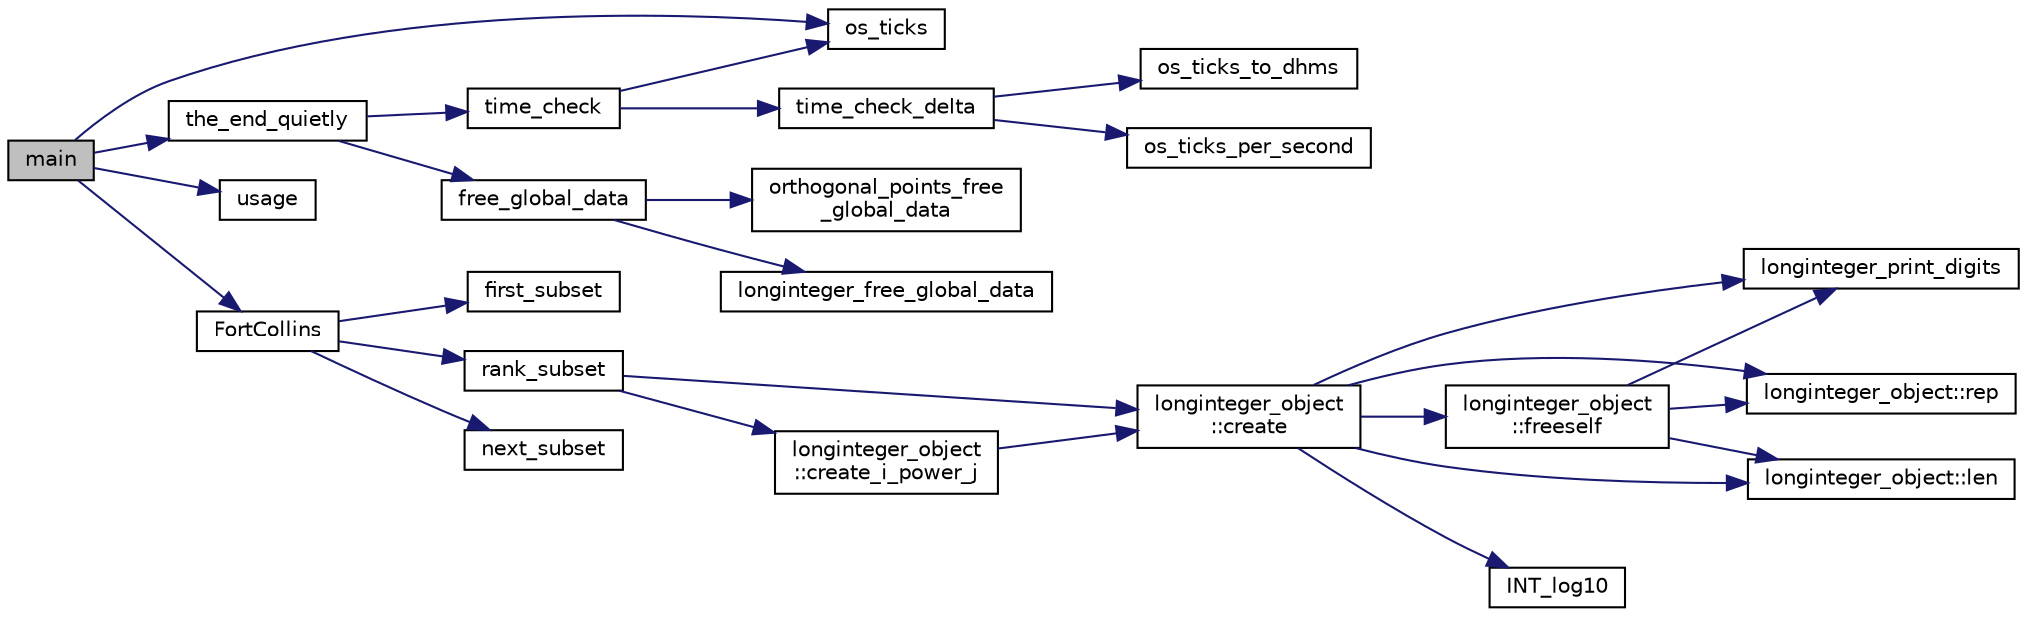 digraph "main"
{
  edge [fontname="Helvetica",fontsize="10",labelfontname="Helvetica",labelfontsize="10"];
  node [fontname="Helvetica",fontsize="10",shape=record];
  rankdir="LR";
  Node19 [label="main",height=0.2,width=0.4,color="black", fillcolor="grey75", style="filled", fontcolor="black"];
  Node19 -> Node20 [color="midnightblue",fontsize="10",style="solid",fontname="Helvetica"];
  Node20 [label="os_ticks",height=0.2,width=0.4,color="black", fillcolor="white", style="filled",URL="$d5/db4/io__and__os_8h.html#a3da6d2b09e35d569adb7101dffcb5224"];
  Node19 -> Node21 [color="midnightblue",fontsize="10",style="solid",fontname="Helvetica"];
  Node21 [label="usage",height=0.2,width=0.4,color="black", fillcolor="white", style="filled",URL="$de/d2d/graph_2graph_8_c.html#a4f6af65d82bb5ceda6c2bdbee492b8f8"];
  Node19 -> Node22 [color="midnightblue",fontsize="10",style="solid",fontname="Helvetica"];
  Node22 [label="FortCollins",height=0.2,width=0.4,color="black", fillcolor="white", style="filled",URL="$de/ded/test2_8_c.html#a538294936b938a17217afb60c01960c0"];
  Node22 -> Node23 [color="midnightblue",fontsize="10",style="solid",fontname="Helvetica"];
  Node23 [label="first_subset",height=0.2,width=0.4,color="black", fillcolor="white", style="filled",URL="$de/ded/test2_8_c.html#a838ed3c66baaa59dc15d6e38980840db"];
  Node22 -> Node24 [color="midnightblue",fontsize="10",style="solid",fontname="Helvetica"];
  Node24 [label="rank_subset",height=0.2,width=0.4,color="black", fillcolor="white", style="filled",URL="$de/ded/test2_8_c.html#abf5de6698fa2a247092d09eb65dbec60"];
  Node24 -> Node25 [color="midnightblue",fontsize="10",style="solid",fontname="Helvetica"];
  Node25 [label="longinteger_object\l::create",height=0.2,width=0.4,color="black", fillcolor="white", style="filled",URL="$dd/d7e/classlonginteger__object.html#a95d2eebc60849c3963a49298b1f498c2"];
  Node25 -> Node26 [color="midnightblue",fontsize="10",style="solid",fontname="Helvetica"];
  Node26 [label="longinteger_object\l::freeself",height=0.2,width=0.4,color="black", fillcolor="white", style="filled",URL="$dd/d7e/classlonginteger__object.html#a06450f8c4795d81da6d680830ef958a1"];
  Node26 -> Node27 [color="midnightblue",fontsize="10",style="solid",fontname="Helvetica"];
  Node27 [label="longinteger_print_digits",height=0.2,width=0.4,color="black", fillcolor="white", style="filled",URL="$de/dc5/algebra__and__number__theory_8h.html#ac2bac7b12f5b6440b8dad275cd7a157d"];
  Node26 -> Node28 [color="midnightblue",fontsize="10",style="solid",fontname="Helvetica"];
  Node28 [label="longinteger_object::rep",height=0.2,width=0.4,color="black", fillcolor="white", style="filled",URL="$dd/d7e/classlonginteger__object.html#a3ecaf12738cc721d281c416503f241e2"];
  Node26 -> Node29 [color="midnightblue",fontsize="10",style="solid",fontname="Helvetica"];
  Node29 [label="longinteger_object::len",height=0.2,width=0.4,color="black", fillcolor="white", style="filled",URL="$dd/d7e/classlonginteger__object.html#a0bfeae35be8a6fd44ed7f76413596ab1"];
  Node25 -> Node30 [color="midnightblue",fontsize="10",style="solid",fontname="Helvetica"];
  Node30 [label="INT_log10",height=0.2,width=0.4,color="black", fillcolor="white", style="filled",URL="$de/dc5/algebra__and__number__theory_8h.html#a98bc0a6c562370a355165d2538dac250"];
  Node25 -> Node27 [color="midnightblue",fontsize="10",style="solid",fontname="Helvetica"];
  Node25 -> Node28 [color="midnightblue",fontsize="10",style="solid",fontname="Helvetica"];
  Node25 -> Node29 [color="midnightblue",fontsize="10",style="solid",fontname="Helvetica"];
  Node24 -> Node31 [color="midnightblue",fontsize="10",style="solid",fontname="Helvetica"];
  Node31 [label="longinteger_object\l::create_i_power_j",height=0.2,width=0.4,color="black", fillcolor="white", style="filled",URL="$dd/d7e/classlonginteger__object.html#abd7f646a9077ab9a8c2754c221ae8e2a"];
  Node31 -> Node25 [color="midnightblue",fontsize="10",style="solid",fontname="Helvetica"];
  Node22 -> Node32 [color="midnightblue",fontsize="10",style="solid",fontname="Helvetica"];
  Node32 [label="next_subset",height=0.2,width=0.4,color="black", fillcolor="white", style="filled",URL="$de/ded/test2_8_c.html#a24bf1c11cd115912ff0cd4efc8170025"];
  Node19 -> Node33 [color="midnightblue",fontsize="10",style="solid",fontname="Helvetica"];
  Node33 [label="the_end_quietly",height=0.2,width=0.4,color="black", fillcolor="white", style="filled",URL="$d9/d60/discreta_8h.html#a4a9acf1e6b9ac9542ac082d98225981a"];
  Node33 -> Node34 [color="midnightblue",fontsize="10",style="solid",fontname="Helvetica"];
  Node34 [label="free_global_data",height=0.2,width=0.4,color="black", fillcolor="white", style="filled",URL="$d3/dfb/discreta__global_8_c.html#a6bd9eb050090f8cf1e92db88a459cc28"];
  Node34 -> Node35 [color="midnightblue",fontsize="10",style="solid",fontname="Helvetica"];
  Node35 [label="orthogonal_points_free\l_global_data",height=0.2,width=0.4,color="black", fillcolor="white", style="filled",URL="$d4/d67/geometry_8h.html#a9ff48c751a12182f1cc6ee384f80aa0b"];
  Node34 -> Node36 [color="midnightblue",fontsize="10",style="solid",fontname="Helvetica"];
  Node36 [label="longinteger_free_global_data",height=0.2,width=0.4,color="black", fillcolor="white", style="filled",URL="$de/dc5/algebra__and__number__theory_8h.html#a6160ced6b3ffc2765c111f7d4f94ed42"];
  Node33 -> Node37 [color="midnightblue",fontsize="10",style="solid",fontname="Helvetica"];
  Node37 [label="time_check",height=0.2,width=0.4,color="black", fillcolor="white", style="filled",URL="$d9/d60/discreta_8h.html#a04d64356f0c7cb798e55daec998c527e"];
  Node37 -> Node20 [color="midnightblue",fontsize="10",style="solid",fontname="Helvetica"];
  Node37 -> Node38 [color="midnightblue",fontsize="10",style="solid",fontname="Helvetica"];
  Node38 [label="time_check_delta",height=0.2,width=0.4,color="black", fillcolor="white", style="filled",URL="$d3/d72/global_8_c.html#a89a8565e34c7dcbb97180cd6af7454a1"];
  Node38 -> Node39 [color="midnightblue",fontsize="10",style="solid",fontname="Helvetica"];
  Node39 [label="os_ticks_per_second",height=0.2,width=0.4,color="black", fillcolor="white", style="filled",URL="$d5/db4/io__and__os_8h.html#a1b35e7a094dfde9db39ae352c9c17042"];
  Node38 -> Node40 [color="midnightblue",fontsize="10",style="solid",fontname="Helvetica"];
  Node40 [label="os_ticks_to_dhms",height=0.2,width=0.4,color="black", fillcolor="white", style="filled",URL="$d5/db4/io__and__os_8h.html#a0d715587fd9b8ab4e2bc822a2be313ba"];
}
